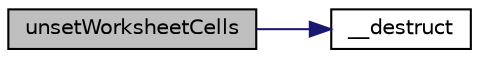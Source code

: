 digraph "unsetWorksheetCells"
{
  edge [fontname="Helvetica",fontsize="10",labelfontname="Helvetica",labelfontsize="10"];
  node [fontname="Helvetica",fontsize="10",shape=record];
  rankdir="LR";
  Node26 [label="unsetWorksheetCells",height=0.2,width=0.4,color="black", fillcolor="grey75", style="filled", fontcolor="black"];
  Node26 -> Node27 [color="midnightblue",fontsize="10",style="solid",fontname="Helvetica"];
  Node27 [label="__destruct",height=0.2,width=0.4,color="black", fillcolor="white", style="filled",URL="$class_p_h_p_excel___cached_object_storage___disc_i_s_a_m.html#a421831a265621325e1fdd19aace0c758"];
}

